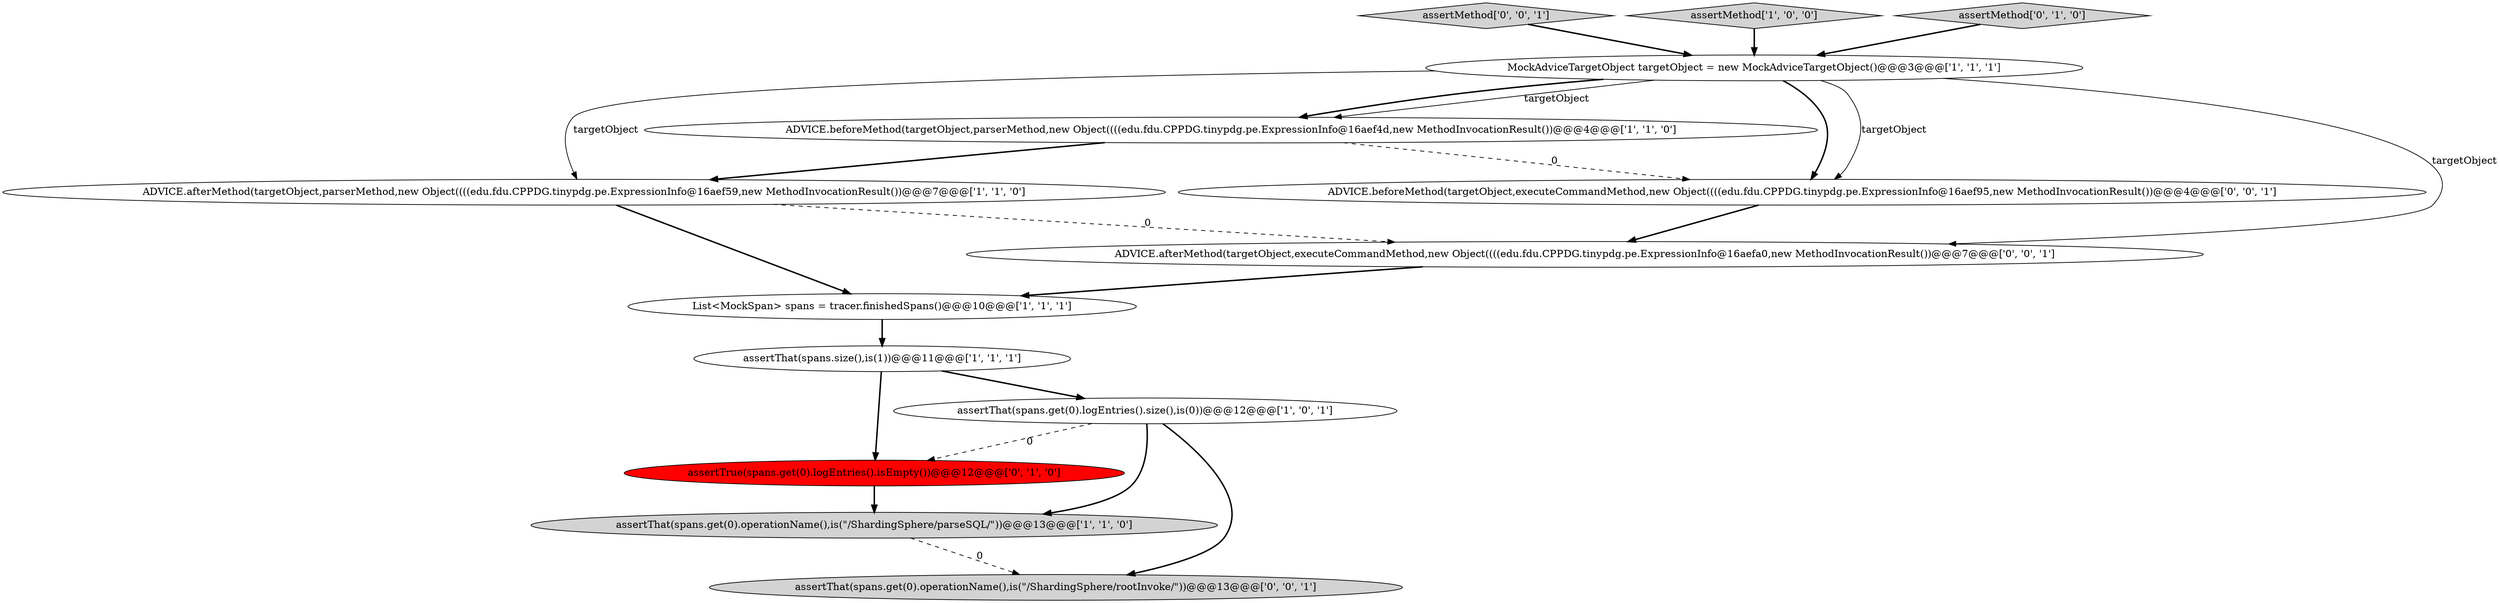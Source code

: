 digraph {
12 [style = filled, label = "assertMethod['0', '0', '1']", fillcolor = lightgray, shape = diamond image = "AAA0AAABBB3BBB"];
3 [style = filled, label = "assertThat(spans.get(0).operationName(),is(\"/ShardingSphere/parseSQL/\"))@@@13@@@['1', '1', '0']", fillcolor = lightgray, shape = ellipse image = "AAA0AAABBB1BBB"];
5 [style = filled, label = "MockAdviceTargetObject targetObject = new MockAdviceTargetObject()@@@3@@@['1', '1', '1']", fillcolor = white, shape = ellipse image = "AAA0AAABBB1BBB"];
6 [style = filled, label = "assertMethod['1', '0', '0']", fillcolor = lightgray, shape = diamond image = "AAA0AAABBB1BBB"];
9 [style = filled, label = "assertTrue(spans.get(0).logEntries().isEmpty())@@@12@@@['0', '1', '0']", fillcolor = red, shape = ellipse image = "AAA1AAABBB2BBB"];
8 [style = filled, label = "assertMethod['0', '1', '0']", fillcolor = lightgray, shape = diamond image = "AAA0AAABBB2BBB"];
2 [style = filled, label = "List<MockSpan> spans = tracer.finishedSpans()@@@10@@@['1', '1', '1']", fillcolor = white, shape = ellipse image = "AAA0AAABBB1BBB"];
4 [style = filled, label = "assertThat(spans.get(0).logEntries().size(),is(0))@@@12@@@['1', '0', '1']", fillcolor = white, shape = ellipse image = "AAA0AAABBB1BBB"];
1 [style = filled, label = "assertThat(spans.size(),is(1))@@@11@@@['1', '1', '1']", fillcolor = white, shape = ellipse image = "AAA0AAABBB1BBB"];
10 [style = filled, label = "ADVICE.afterMethod(targetObject,executeCommandMethod,new Object((((edu.fdu.CPPDG.tinypdg.pe.ExpressionInfo@16aefa0,new MethodInvocationResult())@@@7@@@['0', '0', '1']", fillcolor = white, shape = ellipse image = "AAA0AAABBB3BBB"];
7 [style = filled, label = "ADVICE.afterMethod(targetObject,parserMethod,new Object((((edu.fdu.CPPDG.tinypdg.pe.ExpressionInfo@16aef59,new MethodInvocationResult())@@@7@@@['1', '1', '0']", fillcolor = white, shape = ellipse image = "AAA0AAABBB1BBB"];
0 [style = filled, label = "ADVICE.beforeMethod(targetObject,parserMethod,new Object((((edu.fdu.CPPDG.tinypdg.pe.ExpressionInfo@16aef4d,new MethodInvocationResult())@@@4@@@['1', '1', '0']", fillcolor = white, shape = ellipse image = "AAA0AAABBB1BBB"];
11 [style = filled, label = "ADVICE.beforeMethod(targetObject,executeCommandMethod,new Object((((edu.fdu.CPPDG.tinypdg.pe.ExpressionInfo@16aef95,new MethodInvocationResult())@@@4@@@['0', '0', '1']", fillcolor = white, shape = ellipse image = "AAA0AAABBB3BBB"];
13 [style = filled, label = "assertThat(spans.get(0).operationName(),is(\"/ShardingSphere/rootInvoke/\"))@@@13@@@['0', '0', '1']", fillcolor = lightgray, shape = ellipse image = "AAA0AAABBB3BBB"];
4->3 [style = bold, label=""];
1->4 [style = bold, label=""];
12->5 [style = bold, label=""];
5->7 [style = solid, label="targetObject"];
2->1 [style = bold, label=""];
4->13 [style = bold, label=""];
5->0 [style = solid, label="targetObject"];
0->11 [style = dashed, label="0"];
3->13 [style = dashed, label="0"];
1->9 [style = bold, label=""];
0->7 [style = bold, label=""];
4->9 [style = dashed, label="0"];
6->5 [style = bold, label=""];
5->10 [style = solid, label="targetObject"];
8->5 [style = bold, label=""];
5->0 [style = bold, label=""];
11->10 [style = bold, label=""];
7->2 [style = bold, label=""];
5->11 [style = solid, label="targetObject"];
9->3 [style = bold, label=""];
7->10 [style = dashed, label="0"];
10->2 [style = bold, label=""];
5->11 [style = bold, label=""];
}
